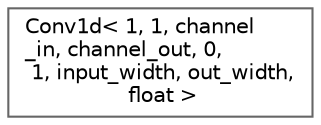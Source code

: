 digraph "Graphical Class Hierarchy"
{
 // LATEX_PDF_SIZE
  bgcolor="transparent";
  edge [fontname=Helvetica,fontsize=10,labelfontname=Helvetica,labelfontsize=10];
  node [fontname=Helvetica,fontsize=10,shape=box,height=0.2,width=0.4];
  rankdir="LR";
  Node0 [id="Node000000",label="Conv1d\< 1, 1, channel\l_in, channel_out, 0,\l 1, input_width, out_width,\l float \>",height=0.2,width=0.4,color="grey40", fillcolor="white", style="filled",URL="$class_conv1d.html",tooltip=" "];
}
